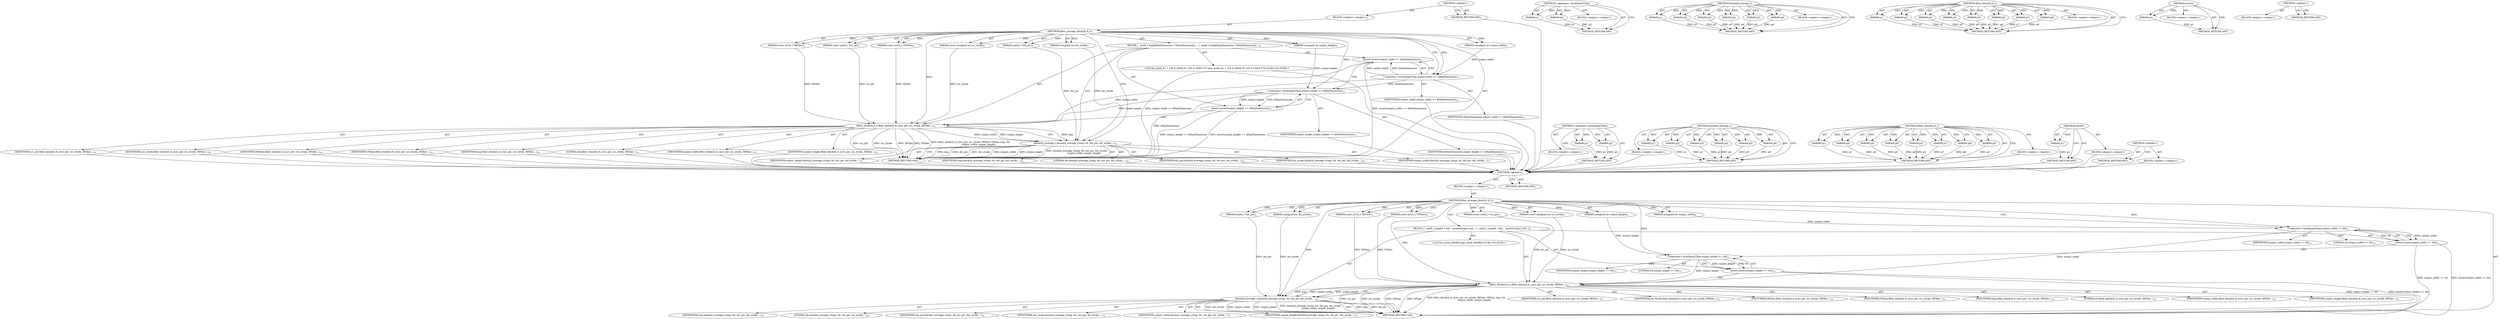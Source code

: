 digraph "&lt;global&gt;" {
vulnerable_6 [label=<(METHOD,&lt;global&gt;)<SUB>1</SUB>>];
vulnerable_7 [label=<(BLOCK,&lt;empty&gt;,&lt;empty&gt;)<SUB>1</SUB>>];
vulnerable_8 [label=<(METHOD,filter_average_block2d_8_c)<SUB>1</SUB>>];
vulnerable_9 [label=<(PARAM,const uint8_t *src_ptr)<SUB>1</SUB>>];
vulnerable_10 [label=<(PARAM,const unsigned int src_stride)<SUB>2</SUB>>];
vulnerable_11 [label=<(PARAM,const int16_t *HFilter)<SUB>3</SUB>>];
vulnerable_12 [label=<(PARAM,const int16_t *VFilter)<SUB>4</SUB>>];
vulnerable_13 [label=<(PARAM,uint8_t *dst_ptr)<SUB>5</SUB>>];
vulnerable_14 [label=<(PARAM,unsigned int dst_stride)<SUB>7</SUB>>];
vulnerable_15 [label=<(PARAM,unsigned int output_width)<SUB>8</SUB>>];
vulnerable_16 [label=<(PARAM,unsigned int output_height)<SUB>9</SUB>>];
vulnerable_17 [label=<(BLOCK,{
  uint8_t tmp[64 * 64];
 
  assert(output_wid...,{
  uint8_t tmp[64 * 64];
 
  assert(output_wid...)<SUB>9</SUB>>];
vulnerable_18 [label="<(LOCAL,uint8_t[4096] tmp: uint8_t[4096])<SUB>10</SUB>>"];
vulnerable_19 [label=<(assert,assert(output_width &lt;= 64))<SUB>12</SUB>>];
vulnerable_20 [label=<(&lt;operator&gt;.lessEqualsThan,output_width &lt;= 64)<SUB>12</SUB>>];
vulnerable_21 [label=<(IDENTIFIER,output_width,output_width &lt;= 64)<SUB>12</SUB>>];
vulnerable_22 [label=<(LITERAL,64,output_width &lt;= 64)<SUB>12</SUB>>];
vulnerable_23 [label=<(assert,assert(output_height &lt;= 64))<SUB>13</SUB>>];
vulnerable_24 [label=<(&lt;operator&gt;.lessEqualsThan,output_height &lt;= 64)<SUB>13</SUB>>];
vulnerable_25 [label=<(IDENTIFIER,output_height,output_height &lt;= 64)<SUB>13</SUB>>];
vulnerable_26 [label=<(LITERAL,64,output_height &lt;= 64)<SUB>13</SUB>>];
vulnerable_27 [label=<(filter_block2d_8_c,filter_block2d_8_c(src_ptr, src_stride, HFilter...)<SUB>14</SUB>>];
vulnerable_28 [label=<(IDENTIFIER,src_ptr,filter_block2d_8_c(src_ptr, src_stride, HFilter...)<SUB>14</SUB>>];
vulnerable_29 [label=<(IDENTIFIER,src_stride,filter_block2d_8_c(src_ptr, src_stride, HFilter...)<SUB>14</SUB>>];
vulnerable_30 [label=<(IDENTIFIER,HFilter,filter_block2d_8_c(src_ptr, src_stride, HFilter...)<SUB>14</SUB>>];
vulnerable_31 [label=<(IDENTIFIER,VFilter,filter_block2d_8_c(src_ptr, src_stride, HFilter...)<SUB>14</SUB>>];
vulnerable_32 [label=<(IDENTIFIER,tmp,filter_block2d_8_c(src_ptr, src_stride, HFilter...)<SUB>14</SUB>>];
vulnerable_33 [label=<(LITERAL,64,filter_block2d_8_c(src_ptr, src_stride, HFilter...)<SUB>14</SUB>>];
vulnerable_34 [label=<(IDENTIFIER,output_width,filter_block2d_8_c(src_ptr, src_stride, HFilter...)<SUB>15</SUB>>];
vulnerable_35 [label=<(IDENTIFIER,output_height,filter_block2d_8_c(src_ptr, src_stride, HFilter...)<SUB>15</SUB>>];
vulnerable_36 [label=<(block2d_average_c,block2d_average_c(tmp, 64, dst_ptr, dst_stride,...)<SUB>16</SUB>>];
vulnerable_37 [label=<(IDENTIFIER,tmp,block2d_average_c(tmp, 64, dst_ptr, dst_stride,...)<SUB>16</SUB>>];
vulnerable_38 [label=<(LITERAL,64,block2d_average_c(tmp, 64, dst_ptr, dst_stride,...)<SUB>16</SUB>>];
vulnerable_39 [label=<(IDENTIFIER,dst_ptr,block2d_average_c(tmp, 64, dst_ptr, dst_stride,...)<SUB>16</SUB>>];
vulnerable_40 [label=<(IDENTIFIER,dst_stride,block2d_average_c(tmp, 64, dst_ptr, dst_stride,...)<SUB>16</SUB>>];
vulnerable_41 [label=<(IDENTIFIER,output_width,block2d_average_c(tmp, 64, dst_ptr, dst_stride,...)<SUB>17</SUB>>];
vulnerable_42 [label=<(IDENTIFIER,output_height,block2d_average_c(tmp, 64, dst_ptr, dst_stride,...)<SUB>17</SUB>>];
vulnerable_43 [label=<(METHOD_RETURN,void)<SUB>1</SUB>>];
vulnerable_45 [label=<(METHOD_RETURN,ANY)<SUB>1</SUB>>];
vulnerable_72 [label=<(METHOD,&lt;operator&gt;.lessEqualsThan)>];
vulnerable_73 [label=<(PARAM,p1)>];
vulnerable_74 [label=<(PARAM,p2)>];
vulnerable_75 [label=<(BLOCK,&lt;empty&gt;,&lt;empty&gt;)>];
vulnerable_76 [label=<(METHOD_RETURN,ANY)>];
vulnerable_88 [label=<(METHOD,block2d_average_c)>];
vulnerable_89 [label=<(PARAM,p1)>];
vulnerable_90 [label=<(PARAM,p2)>];
vulnerable_91 [label=<(PARAM,p3)>];
vulnerable_92 [label=<(PARAM,p4)>];
vulnerable_93 [label=<(PARAM,p5)>];
vulnerable_94 [label=<(PARAM,p6)>];
vulnerable_95 [label=<(BLOCK,&lt;empty&gt;,&lt;empty&gt;)>];
vulnerable_96 [label=<(METHOD_RETURN,ANY)>];
vulnerable_77 [label=<(METHOD,filter_block2d_8_c)>];
vulnerable_78 [label=<(PARAM,p1)>];
vulnerable_79 [label=<(PARAM,p2)>];
vulnerable_80 [label=<(PARAM,p3)>];
vulnerable_81 [label=<(PARAM,p4)>];
vulnerable_82 [label=<(PARAM,p5)>];
vulnerable_83 [label=<(PARAM,p6)>];
vulnerable_84 [label=<(PARAM,p7)>];
vulnerable_85 [label=<(PARAM,p8)>];
vulnerable_86 [label=<(BLOCK,&lt;empty&gt;,&lt;empty&gt;)>];
vulnerable_87 [label=<(METHOD_RETURN,ANY)>];
vulnerable_68 [label=<(METHOD,assert)>];
vulnerable_69 [label=<(PARAM,p1)>];
vulnerable_70 [label=<(BLOCK,&lt;empty&gt;,&lt;empty&gt;)>];
vulnerable_71 [label=<(METHOD_RETURN,ANY)>];
vulnerable_62 [label=<(METHOD,&lt;global&gt;)<SUB>1</SUB>>];
vulnerable_63 [label=<(BLOCK,&lt;empty&gt;,&lt;empty&gt;)>];
vulnerable_64 [label=<(METHOD_RETURN,ANY)>];
fixed_6 [label=<(METHOD,&lt;global&gt;)<SUB>1</SUB>>];
fixed_7 [label=<(BLOCK,&lt;empty&gt;,&lt;empty&gt;)<SUB>1</SUB>>];
fixed_8 [label=<(METHOD,filter_average_block2d_8_c)<SUB>1</SUB>>];
fixed_9 [label=<(PARAM,const uint8_t *src_ptr)<SUB>1</SUB>>];
fixed_10 [label=<(PARAM,const unsigned int src_stride)<SUB>2</SUB>>];
fixed_11 [label=<(PARAM,const int16_t *HFilter)<SUB>3</SUB>>];
fixed_12 [label=<(PARAM,const int16_t *VFilter)<SUB>4</SUB>>];
fixed_13 [label=<(PARAM,uint8_t *dst_ptr)<SUB>5</SUB>>];
fixed_14 [label=<(PARAM,unsigned int dst_stride)<SUB>7</SUB>>];
fixed_15 [label=<(PARAM,unsigned int output_width)<SUB>8</SUB>>];
fixed_16 [label=<(PARAM,unsigned int output_height)<SUB>9</SUB>>];
fixed_17 [label=<(BLOCK,{
  uint8_t tmp[kMaxDimension * kMaxDimension];...,{
  uint8_t tmp[kMaxDimension * kMaxDimension];...)<SUB>9</SUB>>];
fixed_18 [label="<(LOCAL,uint8_t[1 1 103 9 10004 97 103 9 10004 97] tmp: uint8_t[1 1 103 9 10004 97 103 9 10004 97])<SUB>10</SUB>>"];
fixed_19 [label=<(assert,assert(output_width &lt;= kMaxDimension))<SUB>12</SUB>>];
fixed_20 [label=<(&lt;operator&gt;.lessEqualsThan,output_width &lt;= kMaxDimension)<SUB>12</SUB>>];
fixed_21 [label=<(IDENTIFIER,output_width,output_width &lt;= kMaxDimension)<SUB>12</SUB>>];
fixed_22 [label=<(IDENTIFIER,kMaxDimension,output_width &lt;= kMaxDimension)<SUB>12</SUB>>];
fixed_23 [label=<(assert,assert(output_height &lt;= kMaxDimension))<SUB>13</SUB>>];
fixed_24 [label=<(&lt;operator&gt;.lessEqualsThan,output_height &lt;= kMaxDimension)<SUB>13</SUB>>];
fixed_25 [label=<(IDENTIFIER,output_height,output_height &lt;= kMaxDimension)<SUB>13</SUB>>];
fixed_26 [label=<(IDENTIFIER,kMaxDimension,output_height &lt;= kMaxDimension)<SUB>13</SUB>>];
fixed_27 [label=<(filter_block2d_8_c,filter_block2d_8_c(src_ptr, src_stride, HFilter...)<SUB>14</SUB>>];
fixed_28 [label=<(IDENTIFIER,src_ptr,filter_block2d_8_c(src_ptr, src_stride, HFilter...)<SUB>14</SUB>>];
fixed_29 [label=<(IDENTIFIER,src_stride,filter_block2d_8_c(src_ptr, src_stride, HFilter...)<SUB>14</SUB>>];
fixed_30 [label=<(IDENTIFIER,HFilter,filter_block2d_8_c(src_ptr, src_stride, HFilter...)<SUB>14</SUB>>];
fixed_31 [label=<(IDENTIFIER,VFilter,filter_block2d_8_c(src_ptr, src_stride, HFilter...)<SUB>14</SUB>>];
fixed_32 [label=<(IDENTIFIER,tmp,filter_block2d_8_c(src_ptr, src_stride, HFilter...)<SUB>14</SUB>>];
fixed_33 [label=<(LITERAL,64,filter_block2d_8_c(src_ptr, src_stride, HFilter...)<SUB>14</SUB>>];
fixed_34 [label=<(IDENTIFIER,output_width,filter_block2d_8_c(src_ptr, src_stride, HFilter...)<SUB>15</SUB>>];
fixed_35 [label=<(IDENTIFIER,output_height,filter_block2d_8_c(src_ptr, src_stride, HFilter...)<SUB>15</SUB>>];
fixed_36 [label=<(block2d_average_c,block2d_average_c(tmp, 64, dst_ptr, dst_stride,...)<SUB>16</SUB>>];
fixed_37 [label=<(IDENTIFIER,tmp,block2d_average_c(tmp, 64, dst_ptr, dst_stride,...)<SUB>16</SUB>>];
fixed_38 [label=<(LITERAL,64,block2d_average_c(tmp, 64, dst_ptr, dst_stride,...)<SUB>16</SUB>>];
fixed_39 [label=<(IDENTIFIER,dst_ptr,block2d_average_c(tmp, 64, dst_ptr, dst_stride,...)<SUB>16</SUB>>];
fixed_40 [label=<(IDENTIFIER,dst_stride,block2d_average_c(tmp, 64, dst_ptr, dst_stride,...)<SUB>16</SUB>>];
fixed_41 [label=<(IDENTIFIER,output_width,block2d_average_c(tmp, 64, dst_ptr, dst_stride,...)<SUB>17</SUB>>];
fixed_42 [label=<(IDENTIFIER,output_height,block2d_average_c(tmp, 64, dst_ptr, dst_stride,...)<SUB>17</SUB>>];
fixed_43 [label=<(METHOD_RETURN,void)<SUB>1</SUB>>];
fixed_45 [label=<(METHOD_RETURN,ANY)<SUB>1</SUB>>];
fixed_74 [label=<(METHOD,&lt;operator&gt;.lessEqualsThan)>];
fixed_75 [label=<(PARAM,p1)>];
fixed_76 [label=<(PARAM,p2)>];
fixed_77 [label=<(BLOCK,&lt;empty&gt;,&lt;empty&gt;)>];
fixed_78 [label=<(METHOD_RETURN,ANY)>];
fixed_90 [label=<(METHOD,block2d_average_c)>];
fixed_91 [label=<(PARAM,p1)>];
fixed_92 [label=<(PARAM,p2)>];
fixed_93 [label=<(PARAM,p3)>];
fixed_94 [label=<(PARAM,p4)>];
fixed_95 [label=<(PARAM,p5)>];
fixed_96 [label=<(PARAM,p6)>];
fixed_97 [label=<(BLOCK,&lt;empty&gt;,&lt;empty&gt;)>];
fixed_98 [label=<(METHOD_RETURN,ANY)>];
fixed_79 [label=<(METHOD,filter_block2d_8_c)>];
fixed_80 [label=<(PARAM,p1)>];
fixed_81 [label=<(PARAM,p2)>];
fixed_82 [label=<(PARAM,p3)>];
fixed_83 [label=<(PARAM,p4)>];
fixed_84 [label=<(PARAM,p5)>];
fixed_85 [label=<(PARAM,p6)>];
fixed_86 [label=<(PARAM,p7)>];
fixed_87 [label=<(PARAM,p8)>];
fixed_88 [label=<(BLOCK,&lt;empty&gt;,&lt;empty&gt;)>];
fixed_89 [label=<(METHOD_RETURN,ANY)>];
fixed_70 [label=<(METHOD,assert)>];
fixed_71 [label=<(PARAM,p1)>];
fixed_72 [label=<(BLOCK,&lt;empty&gt;,&lt;empty&gt;)>];
fixed_73 [label=<(METHOD_RETURN,ANY)>];
fixed_64 [label=<(METHOD,&lt;global&gt;)<SUB>1</SUB>>];
fixed_65 [label=<(BLOCK,&lt;empty&gt;,&lt;empty&gt;)>];
fixed_66 [label=<(METHOD_RETURN,ANY)>];
vulnerable_6 -> vulnerable_7  [key=0, label="AST: "];
vulnerable_6 -> vulnerable_45  [key=0, label="AST: "];
vulnerable_6 -> vulnerable_45  [key=1, label="CFG: "];
vulnerable_7 -> vulnerable_8  [key=0, label="AST: "];
vulnerable_8 -> vulnerable_9  [key=0, label="AST: "];
vulnerable_8 -> vulnerable_9  [key=1, label="DDG: "];
vulnerable_8 -> vulnerable_10  [key=0, label="AST: "];
vulnerable_8 -> vulnerable_10  [key=1, label="DDG: "];
vulnerable_8 -> vulnerable_11  [key=0, label="AST: "];
vulnerable_8 -> vulnerable_11  [key=1, label="DDG: "];
vulnerable_8 -> vulnerable_12  [key=0, label="AST: "];
vulnerable_8 -> vulnerable_12  [key=1, label="DDG: "];
vulnerable_8 -> vulnerable_13  [key=0, label="AST: "];
vulnerable_8 -> vulnerable_13  [key=1, label="DDG: "];
vulnerable_8 -> vulnerable_14  [key=0, label="AST: "];
vulnerable_8 -> vulnerable_14  [key=1, label="DDG: "];
vulnerable_8 -> vulnerable_15  [key=0, label="AST: "];
vulnerable_8 -> vulnerable_15  [key=1, label="DDG: "];
vulnerable_8 -> vulnerable_16  [key=0, label="AST: "];
vulnerable_8 -> vulnerable_16  [key=1, label="DDG: "];
vulnerable_8 -> vulnerable_17  [key=0, label="AST: "];
vulnerable_8 -> vulnerable_43  [key=0, label="AST: "];
vulnerable_8 -> vulnerable_20  [key=0, label="CFG: "];
vulnerable_8 -> vulnerable_20  [key=1, label="DDG: "];
vulnerable_8 -> vulnerable_27  [key=0, label="DDG: "];
vulnerable_8 -> vulnerable_36  [key=0, label="DDG: "];
vulnerable_8 -> vulnerable_24  [key=0, label="DDG: "];
vulnerable_9 -> vulnerable_27  [key=0, label="DDG: src_ptr"];
vulnerable_10 -> vulnerable_27  [key=0, label="DDG: src_stride"];
vulnerable_11 -> vulnerable_27  [key=0, label="DDG: HFilter"];
vulnerable_12 -> vulnerable_27  [key=0, label="DDG: VFilter"];
vulnerable_13 -> vulnerable_36  [key=0, label="DDG: dst_ptr"];
vulnerable_14 -> vulnerable_36  [key=0, label="DDG: dst_stride"];
vulnerable_15 -> vulnerable_20  [key=0, label="DDG: output_width"];
vulnerable_16 -> vulnerable_24  [key=0, label="DDG: output_height"];
vulnerable_17 -> vulnerable_18  [key=0, label="AST: "];
vulnerable_17 -> vulnerable_19  [key=0, label="AST: "];
vulnerable_17 -> vulnerable_23  [key=0, label="AST: "];
vulnerable_17 -> vulnerable_27  [key=0, label="AST: "];
vulnerable_17 -> vulnerable_36  [key=0, label="AST: "];
vulnerable_19 -> vulnerable_20  [key=0, label="AST: "];
vulnerable_19 -> vulnerable_24  [key=0, label="CFG: "];
vulnerable_19 -> vulnerable_43  [key=0, label="DDG: output_width &lt;= 64"];
vulnerable_19 -> vulnerable_43  [key=1, label="DDG: assert(output_width &lt;= 64)"];
vulnerable_20 -> vulnerable_21  [key=0, label="AST: "];
vulnerable_20 -> vulnerable_22  [key=0, label="AST: "];
vulnerable_20 -> vulnerable_19  [key=0, label="CFG: "];
vulnerable_20 -> vulnerable_19  [key=1, label="DDG: output_width"];
vulnerable_20 -> vulnerable_19  [key=2, label="DDG: 64"];
vulnerable_20 -> vulnerable_27  [key=0, label="DDG: output_width"];
vulnerable_23 -> vulnerable_24  [key=0, label="AST: "];
vulnerable_23 -> vulnerable_27  [key=0, label="CFG: "];
vulnerable_23 -> vulnerable_43  [key=0, label="DDG: output_height &lt;= 64"];
vulnerable_23 -> vulnerable_43  [key=1, label="DDG: assert(output_height &lt;= 64)"];
vulnerable_24 -> vulnerable_25  [key=0, label="AST: "];
vulnerable_24 -> vulnerable_26  [key=0, label="AST: "];
vulnerable_24 -> vulnerable_23  [key=0, label="CFG: "];
vulnerable_24 -> vulnerable_23  [key=1, label="DDG: output_height"];
vulnerable_24 -> vulnerable_23  [key=2, label="DDG: 64"];
vulnerable_24 -> vulnerable_27  [key=0, label="DDG: output_height"];
vulnerable_27 -> vulnerable_28  [key=0, label="AST: "];
vulnerable_27 -> vulnerable_29  [key=0, label="AST: "];
vulnerable_27 -> vulnerable_30  [key=0, label="AST: "];
vulnerable_27 -> vulnerable_31  [key=0, label="AST: "];
vulnerable_27 -> vulnerable_32  [key=0, label="AST: "];
vulnerable_27 -> vulnerable_33  [key=0, label="AST: "];
vulnerable_27 -> vulnerable_34  [key=0, label="AST: "];
vulnerable_27 -> vulnerable_35  [key=0, label="AST: "];
vulnerable_27 -> vulnerable_36  [key=0, label="CFG: "];
vulnerable_27 -> vulnerable_36  [key=1, label="DDG: tmp"];
vulnerable_27 -> vulnerable_36  [key=2, label="DDG: output_width"];
vulnerable_27 -> vulnerable_36  [key=3, label="DDG: output_height"];
vulnerable_27 -> vulnerable_43  [key=0, label="DDG: src_ptr"];
vulnerable_27 -> vulnerable_43  [key=1, label="DDG: src_stride"];
vulnerable_27 -> vulnerable_43  [key=2, label="DDG: HFilter"];
vulnerable_27 -> vulnerable_43  [key=3, label="DDG: VFilter"];
vulnerable_27 -> vulnerable_43  [key=4, label="DDG: filter_block2d_8_c(src_ptr, src_stride, HFilter, VFilter, tmp, 64,
                      output_width, output_height)"];
vulnerable_36 -> vulnerable_37  [key=0, label="AST: "];
vulnerable_36 -> vulnerable_38  [key=0, label="AST: "];
vulnerable_36 -> vulnerable_39  [key=0, label="AST: "];
vulnerable_36 -> vulnerable_40  [key=0, label="AST: "];
vulnerable_36 -> vulnerable_41  [key=0, label="AST: "];
vulnerable_36 -> vulnerable_42  [key=0, label="AST: "];
vulnerable_36 -> vulnerable_43  [key=0, label="CFG: "];
vulnerable_36 -> vulnerable_43  [key=1, label="DDG: tmp"];
vulnerable_36 -> vulnerable_43  [key=2, label="DDG: dst_ptr"];
vulnerable_36 -> vulnerable_43  [key=3, label="DDG: dst_stride"];
vulnerable_36 -> vulnerable_43  [key=4, label="DDG: output_width"];
vulnerable_36 -> vulnerable_43  [key=5, label="DDG: output_height"];
vulnerable_36 -> vulnerable_43  [key=6, label="DDG: block2d_average_c(tmp, 64, dst_ptr, dst_stride,
                     output_width, output_height)"];
vulnerable_72 -> vulnerable_73  [key=0, label="AST: "];
vulnerable_72 -> vulnerable_73  [key=1, label="DDG: "];
vulnerable_72 -> vulnerable_75  [key=0, label="AST: "];
vulnerable_72 -> vulnerable_74  [key=0, label="AST: "];
vulnerable_72 -> vulnerable_74  [key=1, label="DDG: "];
vulnerable_72 -> vulnerable_76  [key=0, label="AST: "];
vulnerable_72 -> vulnerable_76  [key=1, label="CFG: "];
vulnerable_73 -> vulnerable_76  [key=0, label="DDG: p1"];
vulnerable_74 -> vulnerable_76  [key=0, label="DDG: p2"];
vulnerable_88 -> vulnerable_89  [key=0, label="AST: "];
vulnerable_88 -> vulnerable_89  [key=1, label="DDG: "];
vulnerable_88 -> vulnerable_95  [key=0, label="AST: "];
vulnerable_88 -> vulnerable_90  [key=0, label="AST: "];
vulnerable_88 -> vulnerable_90  [key=1, label="DDG: "];
vulnerable_88 -> vulnerable_96  [key=0, label="AST: "];
vulnerable_88 -> vulnerable_96  [key=1, label="CFG: "];
vulnerable_88 -> vulnerable_91  [key=0, label="AST: "];
vulnerable_88 -> vulnerable_91  [key=1, label="DDG: "];
vulnerable_88 -> vulnerable_92  [key=0, label="AST: "];
vulnerable_88 -> vulnerable_92  [key=1, label="DDG: "];
vulnerable_88 -> vulnerable_93  [key=0, label="AST: "];
vulnerable_88 -> vulnerable_93  [key=1, label="DDG: "];
vulnerable_88 -> vulnerable_94  [key=0, label="AST: "];
vulnerable_88 -> vulnerable_94  [key=1, label="DDG: "];
vulnerable_89 -> vulnerable_96  [key=0, label="DDG: p1"];
vulnerable_90 -> vulnerable_96  [key=0, label="DDG: p2"];
vulnerable_91 -> vulnerable_96  [key=0, label="DDG: p3"];
vulnerable_92 -> vulnerable_96  [key=0, label="DDG: p4"];
vulnerable_93 -> vulnerable_96  [key=0, label="DDG: p5"];
vulnerable_94 -> vulnerable_96  [key=0, label="DDG: p6"];
vulnerable_77 -> vulnerable_78  [key=0, label="AST: "];
vulnerable_77 -> vulnerable_78  [key=1, label="DDG: "];
vulnerable_77 -> vulnerable_86  [key=0, label="AST: "];
vulnerable_77 -> vulnerable_79  [key=0, label="AST: "];
vulnerable_77 -> vulnerable_79  [key=1, label="DDG: "];
vulnerable_77 -> vulnerable_87  [key=0, label="AST: "];
vulnerable_77 -> vulnerable_87  [key=1, label="CFG: "];
vulnerable_77 -> vulnerable_80  [key=0, label="AST: "];
vulnerable_77 -> vulnerable_80  [key=1, label="DDG: "];
vulnerable_77 -> vulnerable_81  [key=0, label="AST: "];
vulnerable_77 -> vulnerable_81  [key=1, label="DDG: "];
vulnerable_77 -> vulnerable_82  [key=0, label="AST: "];
vulnerable_77 -> vulnerable_82  [key=1, label="DDG: "];
vulnerable_77 -> vulnerable_83  [key=0, label="AST: "];
vulnerable_77 -> vulnerable_83  [key=1, label="DDG: "];
vulnerable_77 -> vulnerable_84  [key=0, label="AST: "];
vulnerable_77 -> vulnerable_84  [key=1, label="DDG: "];
vulnerable_77 -> vulnerable_85  [key=0, label="AST: "];
vulnerable_77 -> vulnerable_85  [key=1, label="DDG: "];
vulnerable_78 -> vulnerable_87  [key=0, label="DDG: p1"];
vulnerable_79 -> vulnerable_87  [key=0, label="DDG: p2"];
vulnerable_80 -> vulnerable_87  [key=0, label="DDG: p3"];
vulnerable_81 -> vulnerable_87  [key=0, label="DDG: p4"];
vulnerable_82 -> vulnerable_87  [key=0, label="DDG: p5"];
vulnerable_83 -> vulnerable_87  [key=0, label="DDG: p6"];
vulnerable_84 -> vulnerable_87  [key=0, label="DDG: p7"];
vulnerable_85 -> vulnerable_87  [key=0, label="DDG: p8"];
vulnerable_68 -> vulnerable_69  [key=0, label="AST: "];
vulnerable_68 -> vulnerable_69  [key=1, label="DDG: "];
vulnerable_68 -> vulnerable_70  [key=0, label="AST: "];
vulnerable_68 -> vulnerable_71  [key=0, label="AST: "];
vulnerable_68 -> vulnerable_71  [key=1, label="CFG: "];
vulnerable_69 -> vulnerable_71  [key=0, label="DDG: p1"];
vulnerable_62 -> vulnerable_63  [key=0, label="AST: "];
vulnerable_62 -> vulnerable_64  [key=0, label="AST: "];
vulnerable_62 -> vulnerable_64  [key=1, label="CFG: "];
fixed_6 -> fixed_7  [key=0, label="AST: "];
fixed_6 -> fixed_45  [key=0, label="AST: "];
fixed_6 -> fixed_45  [key=1, label="CFG: "];
fixed_7 -> fixed_8  [key=0, label="AST: "];
fixed_8 -> fixed_9  [key=0, label="AST: "];
fixed_8 -> fixed_9  [key=1, label="DDG: "];
fixed_8 -> fixed_10  [key=0, label="AST: "];
fixed_8 -> fixed_10  [key=1, label="DDG: "];
fixed_8 -> fixed_11  [key=0, label="AST: "];
fixed_8 -> fixed_11  [key=1, label="DDG: "];
fixed_8 -> fixed_12  [key=0, label="AST: "];
fixed_8 -> fixed_12  [key=1, label="DDG: "];
fixed_8 -> fixed_13  [key=0, label="AST: "];
fixed_8 -> fixed_13  [key=1, label="DDG: "];
fixed_8 -> fixed_14  [key=0, label="AST: "];
fixed_8 -> fixed_14  [key=1, label="DDG: "];
fixed_8 -> fixed_15  [key=0, label="AST: "];
fixed_8 -> fixed_15  [key=1, label="DDG: "];
fixed_8 -> fixed_16  [key=0, label="AST: "];
fixed_8 -> fixed_16  [key=1, label="DDG: "];
fixed_8 -> fixed_17  [key=0, label="AST: "];
fixed_8 -> fixed_43  [key=0, label="AST: "];
fixed_8 -> fixed_20  [key=0, label="CFG: "];
fixed_8 -> fixed_20  [key=1, label="DDG: "];
fixed_8 -> fixed_27  [key=0, label="DDG: "];
fixed_8 -> fixed_36  [key=0, label="DDG: "];
fixed_8 -> fixed_24  [key=0, label="DDG: "];
fixed_9 -> fixed_27  [key=0, label="DDG: src_ptr"];
fixed_10 -> fixed_27  [key=0, label="DDG: src_stride"];
fixed_11 -> fixed_27  [key=0, label="DDG: HFilter"];
fixed_12 -> fixed_27  [key=0, label="DDG: VFilter"];
fixed_13 -> fixed_36  [key=0, label="DDG: dst_ptr"];
fixed_14 -> fixed_36  [key=0, label="DDG: dst_stride"];
fixed_15 -> fixed_20  [key=0, label="DDG: output_width"];
fixed_16 -> fixed_24  [key=0, label="DDG: output_height"];
fixed_17 -> fixed_18  [key=0, label="AST: "];
fixed_17 -> fixed_19  [key=0, label="AST: "];
fixed_17 -> fixed_23  [key=0, label="AST: "];
fixed_17 -> fixed_27  [key=0, label="AST: "];
fixed_17 -> fixed_36  [key=0, label="AST: "];
fixed_18 -> vulnerable_6  [key=0];
fixed_19 -> fixed_20  [key=0, label="AST: "];
fixed_19 -> fixed_24  [key=0, label="CFG: "];
fixed_19 -> fixed_43  [key=0, label="DDG: output_width &lt;= kMaxDimension"];
fixed_19 -> fixed_43  [key=1, label="DDG: assert(output_width &lt;= kMaxDimension)"];
fixed_20 -> fixed_21  [key=0, label="AST: "];
fixed_20 -> fixed_22  [key=0, label="AST: "];
fixed_20 -> fixed_19  [key=0, label="CFG: "];
fixed_20 -> fixed_19  [key=1, label="DDG: output_width"];
fixed_20 -> fixed_19  [key=2, label="DDG: kMaxDimension"];
fixed_20 -> fixed_27  [key=0, label="DDG: output_width"];
fixed_20 -> fixed_24  [key=0, label="DDG: kMaxDimension"];
fixed_21 -> vulnerable_6  [key=0];
fixed_22 -> vulnerable_6  [key=0];
fixed_23 -> fixed_24  [key=0, label="AST: "];
fixed_23 -> fixed_27  [key=0, label="CFG: "];
fixed_23 -> fixed_43  [key=0, label="DDG: output_height &lt;= kMaxDimension"];
fixed_23 -> fixed_43  [key=1, label="DDG: assert(output_height &lt;= kMaxDimension)"];
fixed_24 -> fixed_25  [key=0, label="AST: "];
fixed_24 -> fixed_26  [key=0, label="AST: "];
fixed_24 -> fixed_23  [key=0, label="CFG: "];
fixed_24 -> fixed_23  [key=1, label="DDG: output_height"];
fixed_24 -> fixed_23  [key=2, label="DDG: kMaxDimension"];
fixed_24 -> fixed_43  [key=0, label="DDG: kMaxDimension"];
fixed_24 -> fixed_27  [key=0, label="DDG: output_height"];
fixed_25 -> vulnerable_6  [key=0];
fixed_26 -> vulnerable_6  [key=0];
fixed_27 -> fixed_28  [key=0, label="AST: "];
fixed_27 -> fixed_29  [key=0, label="AST: "];
fixed_27 -> fixed_30  [key=0, label="AST: "];
fixed_27 -> fixed_31  [key=0, label="AST: "];
fixed_27 -> fixed_32  [key=0, label="AST: "];
fixed_27 -> fixed_33  [key=0, label="AST: "];
fixed_27 -> fixed_34  [key=0, label="AST: "];
fixed_27 -> fixed_35  [key=0, label="AST: "];
fixed_27 -> fixed_36  [key=0, label="CFG: "];
fixed_27 -> fixed_36  [key=1, label="DDG: tmp"];
fixed_27 -> fixed_36  [key=2, label="DDG: output_width"];
fixed_27 -> fixed_36  [key=3, label="DDG: output_height"];
fixed_27 -> fixed_43  [key=0, label="DDG: src_ptr"];
fixed_27 -> fixed_43  [key=1, label="DDG: src_stride"];
fixed_27 -> fixed_43  [key=2, label="DDG: HFilter"];
fixed_27 -> fixed_43  [key=3, label="DDG: VFilter"];
fixed_27 -> fixed_43  [key=4, label="DDG: filter_block2d_8_c(src_ptr, src_stride, HFilter, VFilter, tmp, 64,
                      output_width, output_height)"];
fixed_28 -> vulnerable_6  [key=0];
fixed_29 -> vulnerable_6  [key=0];
fixed_30 -> vulnerable_6  [key=0];
fixed_31 -> vulnerable_6  [key=0];
fixed_32 -> vulnerable_6  [key=0];
fixed_33 -> vulnerable_6  [key=0];
fixed_34 -> vulnerable_6  [key=0];
fixed_35 -> vulnerable_6  [key=0];
fixed_36 -> fixed_37  [key=0, label="AST: "];
fixed_36 -> fixed_38  [key=0, label="AST: "];
fixed_36 -> fixed_39  [key=0, label="AST: "];
fixed_36 -> fixed_40  [key=0, label="AST: "];
fixed_36 -> fixed_41  [key=0, label="AST: "];
fixed_36 -> fixed_42  [key=0, label="AST: "];
fixed_36 -> fixed_43  [key=0, label="CFG: "];
fixed_36 -> fixed_43  [key=1, label="DDG: tmp"];
fixed_36 -> fixed_43  [key=2, label="DDG: dst_ptr"];
fixed_36 -> fixed_43  [key=3, label="DDG: dst_stride"];
fixed_36 -> fixed_43  [key=4, label="DDG: output_width"];
fixed_36 -> fixed_43  [key=5, label="DDG: output_height"];
fixed_36 -> fixed_43  [key=6, label="DDG: block2d_average_c(tmp, 64, dst_ptr, dst_stride,
                     output_width, output_height)"];
fixed_37 -> vulnerable_6  [key=0];
fixed_38 -> vulnerable_6  [key=0];
fixed_39 -> vulnerable_6  [key=0];
fixed_40 -> vulnerable_6  [key=0];
fixed_41 -> vulnerable_6  [key=0];
fixed_42 -> vulnerable_6  [key=0];
fixed_43 -> vulnerable_6  [key=0];
fixed_45 -> vulnerable_6  [key=0];
fixed_74 -> fixed_75  [key=0, label="AST: "];
fixed_74 -> fixed_75  [key=1, label="DDG: "];
fixed_74 -> fixed_77  [key=0, label="AST: "];
fixed_74 -> fixed_76  [key=0, label="AST: "];
fixed_74 -> fixed_76  [key=1, label="DDG: "];
fixed_74 -> fixed_78  [key=0, label="AST: "];
fixed_74 -> fixed_78  [key=1, label="CFG: "];
fixed_75 -> fixed_78  [key=0, label="DDG: p1"];
fixed_76 -> fixed_78  [key=0, label="DDG: p2"];
fixed_77 -> vulnerable_6  [key=0];
fixed_78 -> vulnerable_6  [key=0];
fixed_90 -> fixed_91  [key=0, label="AST: "];
fixed_90 -> fixed_91  [key=1, label="DDG: "];
fixed_90 -> fixed_97  [key=0, label="AST: "];
fixed_90 -> fixed_92  [key=0, label="AST: "];
fixed_90 -> fixed_92  [key=1, label="DDG: "];
fixed_90 -> fixed_98  [key=0, label="AST: "];
fixed_90 -> fixed_98  [key=1, label="CFG: "];
fixed_90 -> fixed_93  [key=0, label="AST: "];
fixed_90 -> fixed_93  [key=1, label="DDG: "];
fixed_90 -> fixed_94  [key=0, label="AST: "];
fixed_90 -> fixed_94  [key=1, label="DDG: "];
fixed_90 -> fixed_95  [key=0, label="AST: "];
fixed_90 -> fixed_95  [key=1, label="DDG: "];
fixed_90 -> fixed_96  [key=0, label="AST: "];
fixed_90 -> fixed_96  [key=1, label="DDG: "];
fixed_91 -> fixed_98  [key=0, label="DDG: p1"];
fixed_92 -> fixed_98  [key=0, label="DDG: p2"];
fixed_93 -> fixed_98  [key=0, label="DDG: p3"];
fixed_94 -> fixed_98  [key=0, label="DDG: p4"];
fixed_95 -> fixed_98  [key=0, label="DDG: p5"];
fixed_96 -> fixed_98  [key=0, label="DDG: p6"];
fixed_97 -> vulnerable_6  [key=0];
fixed_98 -> vulnerable_6  [key=0];
fixed_79 -> fixed_80  [key=0, label="AST: "];
fixed_79 -> fixed_80  [key=1, label="DDG: "];
fixed_79 -> fixed_88  [key=0, label="AST: "];
fixed_79 -> fixed_81  [key=0, label="AST: "];
fixed_79 -> fixed_81  [key=1, label="DDG: "];
fixed_79 -> fixed_89  [key=0, label="AST: "];
fixed_79 -> fixed_89  [key=1, label="CFG: "];
fixed_79 -> fixed_82  [key=0, label="AST: "];
fixed_79 -> fixed_82  [key=1, label="DDG: "];
fixed_79 -> fixed_83  [key=0, label="AST: "];
fixed_79 -> fixed_83  [key=1, label="DDG: "];
fixed_79 -> fixed_84  [key=0, label="AST: "];
fixed_79 -> fixed_84  [key=1, label="DDG: "];
fixed_79 -> fixed_85  [key=0, label="AST: "];
fixed_79 -> fixed_85  [key=1, label="DDG: "];
fixed_79 -> fixed_86  [key=0, label="AST: "];
fixed_79 -> fixed_86  [key=1, label="DDG: "];
fixed_79 -> fixed_87  [key=0, label="AST: "];
fixed_79 -> fixed_87  [key=1, label="DDG: "];
fixed_80 -> fixed_89  [key=0, label="DDG: p1"];
fixed_81 -> fixed_89  [key=0, label="DDG: p2"];
fixed_82 -> fixed_89  [key=0, label="DDG: p3"];
fixed_83 -> fixed_89  [key=0, label="DDG: p4"];
fixed_84 -> fixed_89  [key=0, label="DDG: p5"];
fixed_85 -> fixed_89  [key=0, label="DDG: p6"];
fixed_86 -> fixed_89  [key=0, label="DDG: p7"];
fixed_87 -> fixed_89  [key=0, label="DDG: p8"];
fixed_88 -> vulnerable_6  [key=0];
fixed_89 -> vulnerable_6  [key=0];
fixed_70 -> fixed_71  [key=0, label="AST: "];
fixed_70 -> fixed_71  [key=1, label="DDG: "];
fixed_70 -> fixed_72  [key=0, label="AST: "];
fixed_70 -> fixed_73  [key=0, label="AST: "];
fixed_70 -> fixed_73  [key=1, label="CFG: "];
fixed_71 -> fixed_73  [key=0, label="DDG: p1"];
fixed_72 -> vulnerable_6  [key=0];
fixed_73 -> vulnerable_6  [key=0];
fixed_64 -> fixed_65  [key=0, label="AST: "];
fixed_64 -> fixed_66  [key=0, label="AST: "];
fixed_64 -> fixed_66  [key=1, label="CFG: "];
fixed_65 -> vulnerable_6  [key=0];
fixed_66 -> vulnerable_6  [key=0];
}
